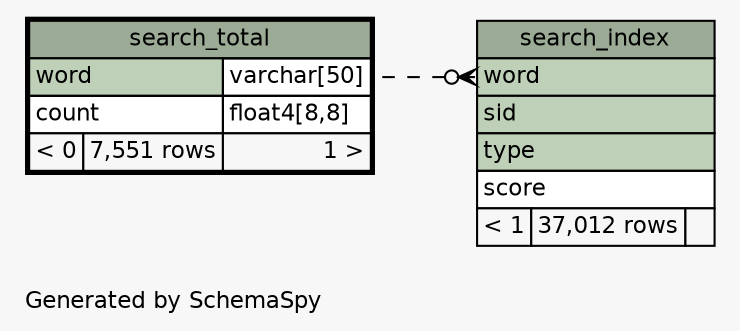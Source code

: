 // dot 2.30.1 on Mac OS X 10.8.3
// SchemaSpy rev 590
digraph "impliedTwoDegreesRelationshipsDiagram" {
  graph [
    rankdir="RL"
    bgcolor="#f7f7f7"
    label="\nGenerated by SchemaSpy"
    labeljust="l"
    nodesep="0.18"
    ranksep="0.46"
    fontname="Helvetica"
    fontsize="11"
  ];
  node [
    fontname="Helvetica"
    fontsize="11"
    shape="plaintext"
  ];
  edge [
    arrowsize="0.8"
  ];
  "search_index":"word":w -> "search_total":"word.type":e [arrowhead=none dir=back arrowtail=crowodot style=dashed];
  "search_index" [
    label=<
    <TABLE BORDER="0" CELLBORDER="1" CELLSPACING="0" BGCOLOR="#ffffff">
      <TR><TD COLSPAN="3" BGCOLOR="#9bab96" ALIGN="CENTER">search_index</TD></TR>
      <TR><TD PORT="word" COLSPAN="3" BGCOLOR="#bed1b8" ALIGN="LEFT">word</TD></TR>
      <TR><TD PORT="sid" COLSPAN="3" BGCOLOR="#bed1b8" ALIGN="LEFT">sid</TD></TR>
      <TR><TD PORT="type" COLSPAN="3" BGCOLOR="#bed1b8" ALIGN="LEFT">type</TD></TR>
      <TR><TD PORT="score" COLSPAN="3" ALIGN="LEFT">score</TD></TR>
      <TR><TD ALIGN="LEFT" BGCOLOR="#f7f7f7">&lt; 1</TD><TD ALIGN="RIGHT" BGCOLOR="#f7f7f7">37,012 rows</TD><TD ALIGN="RIGHT" BGCOLOR="#f7f7f7">  </TD></TR>
    </TABLE>>
    URL="search_index.html"
    tooltip="search_index"
  ];
  "search_total" [
    label=<
    <TABLE BORDER="2" CELLBORDER="1" CELLSPACING="0" BGCOLOR="#ffffff">
      <TR><TD COLSPAN="3" BGCOLOR="#9bab96" ALIGN="CENTER">search_total</TD></TR>
      <TR><TD PORT="word" COLSPAN="2" BGCOLOR="#bed1b8" ALIGN="LEFT">word</TD><TD PORT="word.type" ALIGN="LEFT">varchar[50]</TD></TR>
      <TR><TD PORT="count" COLSPAN="2" ALIGN="LEFT">count</TD><TD PORT="count.type" ALIGN="LEFT">float4[8,8]</TD></TR>
      <TR><TD ALIGN="LEFT" BGCOLOR="#f7f7f7">&lt; 0</TD><TD ALIGN="RIGHT" BGCOLOR="#f7f7f7">7,551 rows</TD><TD ALIGN="RIGHT" BGCOLOR="#f7f7f7">1 &gt;</TD></TR>
    </TABLE>>
    URL="search_total.html"
    tooltip="search_total"
  ];
}
